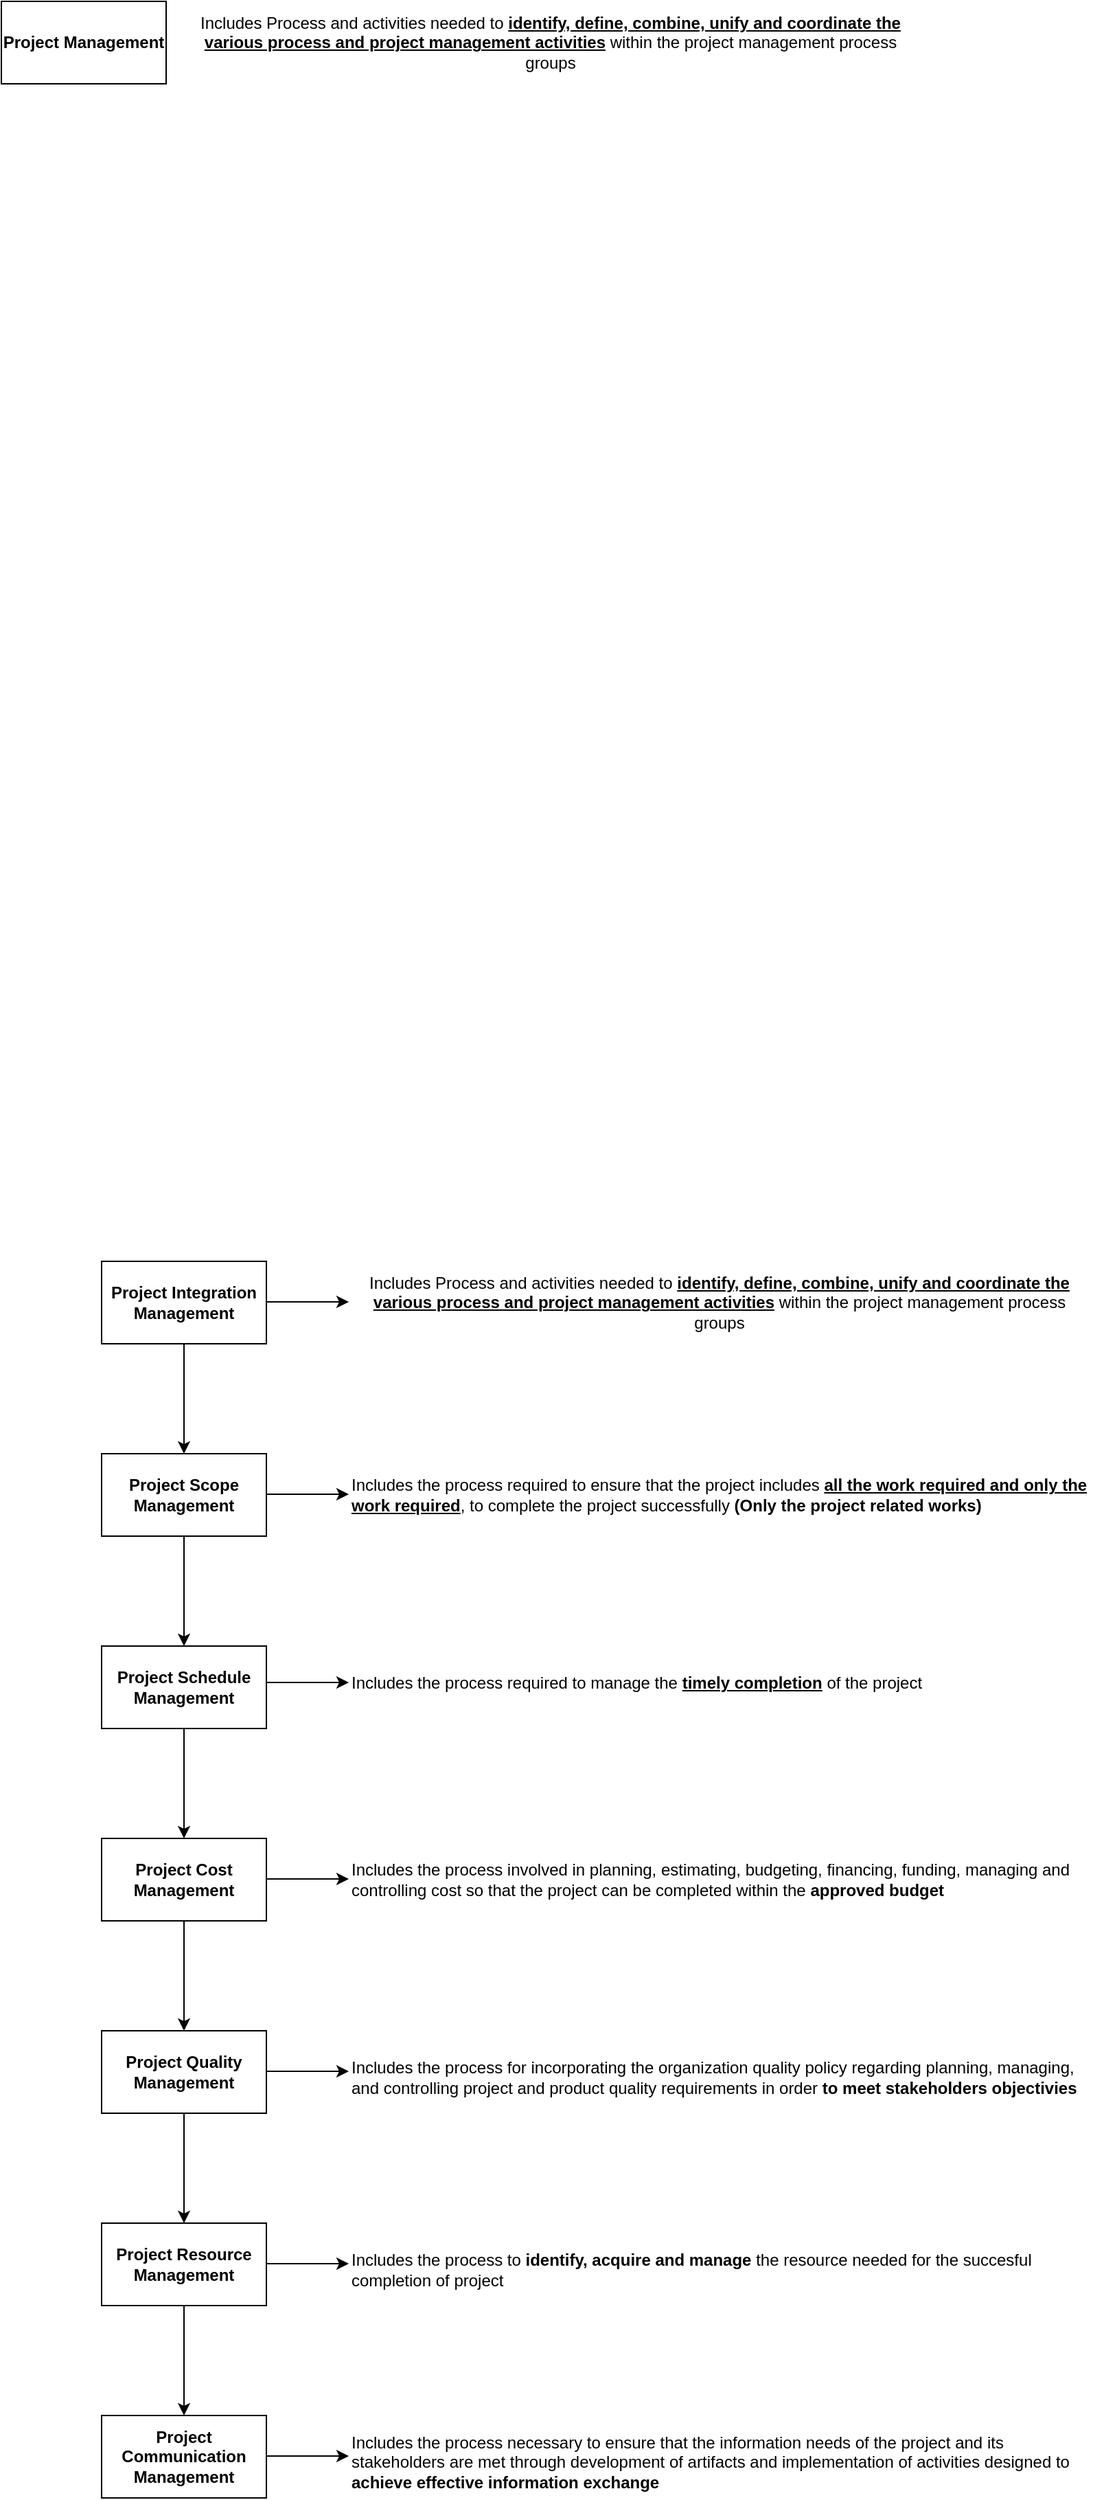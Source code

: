 <mxfile version="24.9.2">
  <diagram name="Page-1" id="blypGUQqqR9Q18_wwFLJ">
    <mxGraphModel dx="954" dy="1382" grid="0" gridSize="10" guides="1" tooltips="1" connect="1" arrows="1" fold="1" page="1" pageScale="1" pageWidth="1100" pageHeight="850" math="0" shadow="0">
      <root>
        <mxCell id="0" />
        <mxCell id="1" parent="0" />
        <mxCell id="ufcA8yW0rhlH3dC8Inf3-3" value="" style="edgeStyle=orthogonalEdgeStyle;rounded=0;orthogonalLoop=1;jettySize=auto;html=1;" parent="1" source="ufcA8yW0rhlH3dC8Inf3-1" target="ufcA8yW0rhlH3dC8Inf3-2" edge="1">
          <mxGeometry relative="1" as="geometry" />
        </mxCell>
        <mxCell id="ufcA8yW0rhlH3dC8Inf3-1" value="Project Integration Management" style="rounded=0;whiteSpace=wrap;html=1;fontStyle=1" parent="1" vertex="1">
          <mxGeometry x="80" y="90" width="120" height="60" as="geometry" />
        </mxCell>
        <mxCell id="ufcA8yW0rhlH3dC8Inf3-5" value="" style="edgeStyle=orthogonalEdgeStyle;rounded=0;orthogonalLoop=1;jettySize=auto;html=1;" parent="1" source="ufcA8yW0rhlH3dC8Inf3-2" target="ufcA8yW0rhlH3dC8Inf3-4" edge="1">
          <mxGeometry relative="1" as="geometry" />
        </mxCell>
        <mxCell id="ufcA8yW0rhlH3dC8Inf3-2" value="Project Scope Management" style="rounded=0;whiteSpace=wrap;html=1;fontStyle=1" parent="1" vertex="1">
          <mxGeometry x="80" y="230" width="120" height="60" as="geometry" />
        </mxCell>
        <mxCell id="ufcA8yW0rhlH3dC8Inf3-7" value="" style="edgeStyle=orthogonalEdgeStyle;rounded=0;orthogonalLoop=1;jettySize=auto;html=1;" parent="1" source="ufcA8yW0rhlH3dC8Inf3-4" target="ufcA8yW0rhlH3dC8Inf3-6" edge="1">
          <mxGeometry relative="1" as="geometry" />
        </mxCell>
        <mxCell id="ufcA8yW0rhlH3dC8Inf3-4" value="Project Schedule Management" style="whiteSpace=wrap;html=1;rounded=0;fontStyle=1;" parent="1" vertex="1">
          <mxGeometry x="80" y="370" width="120" height="60" as="geometry" />
        </mxCell>
        <mxCell id="ufcA8yW0rhlH3dC8Inf3-17" value="" style="edgeStyle=orthogonalEdgeStyle;rounded=0;orthogonalLoop=1;jettySize=auto;html=1;" parent="1" source="ufcA8yW0rhlH3dC8Inf3-6" target="ufcA8yW0rhlH3dC8Inf3-16" edge="1">
          <mxGeometry relative="1" as="geometry" />
        </mxCell>
        <mxCell id="ufcA8yW0rhlH3dC8Inf3-6" value="Project Cost Management" style="whiteSpace=wrap;html=1;rounded=0;fontStyle=1;" parent="1" vertex="1">
          <mxGeometry x="80" y="510" width="120" height="60" as="geometry" />
        </mxCell>
        <mxCell id="ufcA8yW0rhlH3dC8Inf3-8" value="Includes Process and activities needed to &lt;b&gt;&lt;u&gt;identify, define, combine, unify and coordinate the various process and project management activities&lt;/u&gt;&lt;/b&gt; within the project management process groups" style="text;html=1;align=center;verticalAlign=middle;whiteSpace=wrap;rounded=0;" parent="1" vertex="1">
          <mxGeometry x="260" y="105" width="540" height="30" as="geometry" />
        </mxCell>
        <mxCell id="ufcA8yW0rhlH3dC8Inf3-9" value="" style="endArrow=classic;html=1;rounded=0;" parent="1" edge="1">
          <mxGeometry width="50" height="50" relative="1" as="geometry">
            <mxPoint x="200" y="119.5" as="sourcePoint" />
            <mxPoint x="260" y="119.5" as="targetPoint" />
          </mxGeometry>
        </mxCell>
        <mxCell id="ufcA8yW0rhlH3dC8Inf3-10" value="Includes the process required to ensure that the project includes &lt;b&gt;&lt;u&gt;all the work required and only the work required&lt;/u&gt;&lt;/b&gt;, to complete the project successfully &lt;b&gt;(Only the project related works)&amp;nbsp;&lt;/b&gt;" style="text;html=1;align=left;verticalAlign=middle;whiteSpace=wrap;rounded=0;" parent="1" vertex="1">
          <mxGeometry x="260" y="245" width="540" height="30" as="geometry" />
        </mxCell>
        <mxCell id="ufcA8yW0rhlH3dC8Inf3-11" value="" style="endArrow=classic;html=1;rounded=0;" parent="1" edge="1">
          <mxGeometry width="50" height="50" relative="1" as="geometry">
            <mxPoint x="200" y="259.5" as="sourcePoint" />
            <mxPoint x="260" y="259.5" as="targetPoint" />
          </mxGeometry>
        </mxCell>
        <mxCell id="ufcA8yW0rhlH3dC8Inf3-12" value="Includes the process required to manage the &lt;b&gt;&lt;u&gt;timely completion&lt;/u&gt;&lt;/b&gt; of the project" style="text;html=1;align=left;verticalAlign=middle;whiteSpace=wrap;rounded=0;" parent="1" vertex="1">
          <mxGeometry x="260" y="382" width="540" height="30" as="geometry" />
        </mxCell>
        <mxCell id="ufcA8yW0rhlH3dC8Inf3-13" value="" style="endArrow=classic;html=1;rounded=0;" parent="1" edge="1">
          <mxGeometry width="50" height="50" relative="1" as="geometry">
            <mxPoint x="200" y="396.5" as="sourcePoint" />
            <mxPoint x="260" y="396.5" as="targetPoint" />
          </mxGeometry>
        </mxCell>
        <mxCell id="ufcA8yW0rhlH3dC8Inf3-14" value="Includes the process involved in planning, estimating, budgeting, financing, funding, managing and controlling cost so that the project can be completed within the &lt;b&gt;approved budget&lt;/b&gt;" style="text;html=1;align=left;verticalAlign=middle;whiteSpace=wrap;rounded=0;" parent="1" vertex="1">
          <mxGeometry x="260" y="525" width="540" height="30" as="geometry" />
        </mxCell>
        <mxCell id="ufcA8yW0rhlH3dC8Inf3-15" value="" style="endArrow=classic;html=1;rounded=0;" parent="1" edge="1">
          <mxGeometry width="50" height="50" relative="1" as="geometry">
            <mxPoint x="200" y="539.5" as="sourcePoint" />
            <mxPoint x="260" y="539.5" as="targetPoint" />
          </mxGeometry>
        </mxCell>
        <mxCell id="ufcA8yW0rhlH3dC8Inf3-21" value="" style="edgeStyle=orthogonalEdgeStyle;rounded=0;orthogonalLoop=1;jettySize=auto;html=1;" parent="1" source="ufcA8yW0rhlH3dC8Inf3-16" target="ufcA8yW0rhlH3dC8Inf3-20" edge="1">
          <mxGeometry relative="1" as="geometry" />
        </mxCell>
        <mxCell id="ufcA8yW0rhlH3dC8Inf3-16" value="Project Quality Management" style="whiteSpace=wrap;html=1;rounded=0;fontStyle=1;" parent="1" vertex="1">
          <mxGeometry x="80" y="650" width="120" height="60" as="geometry" />
        </mxCell>
        <mxCell id="ufcA8yW0rhlH3dC8Inf3-18" value="Includes the process for incorporating the organization quality policy regarding planning, managing, and controlling project and product quality requirements in order&lt;b&gt; to meet stakeholders objectivies&lt;/b&gt;" style="text;html=1;align=left;verticalAlign=middle;whiteSpace=wrap;rounded=0;" parent="1" vertex="1">
          <mxGeometry x="260" y="665" width="541" height="38" as="geometry" />
        </mxCell>
        <mxCell id="ufcA8yW0rhlH3dC8Inf3-19" value="" style="endArrow=classic;html=1;rounded=0;" parent="1" edge="1">
          <mxGeometry width="50" height="50" relative="1" as="geometry">
            <mxPoint x="200" y="679.5" as="sourcePoint" />
            <mxPoint x="260" y="679.5" as="targetPoint" />
          </mxGeometry>
        </mxCell>
        <mxCell id="ufcA8yW0rhlH3dC8Inf3-25" value="" style="edgeStyle=orthogonalEdgeStyle;rounded=0;orthogonalLoop=1;jettySize=auto;html=1;" parent="1" source="ufcA8yW0rhlH3dC8Inf3-20" target="ufcA8yW0rhlH3dC8Inf3-24" edge="1">
          <mxGeometry relative="1" as="geometry" />
        </mxCell>
        <mxCell id="ufcA8yW0rhlH3dC8Inf3-20" value="Project Resource Management" style="whiteSpace=wrap;html=1;rounded=0;fontStyle=1;" parent="1" vertex="1">
          <mxGeometry x="80" y="790" width="120" height="60" as="geometry" />
        </mxCell>
        <mxCell id="ufcA8yW0rhlH3dC8Inf3-22" value="Includes the process to&lt;b&gt; identify, acquire and manage&lt;/b&gt; the resource needed for the succesful completion of project&amp;nbsp;" style="text;html=1;align=left;verticalAlign=middle;whiteSpace=wrap;rounded=0;" parent="1" vertex="1">
          <mxGeometry x="260" y="805" width="541" height="38" as="geometry" />
        </mxCell>
        <mxCell id="ufcA8yW0rhlH3dC8Inf3-23" value="" style="endArrow=classic;html=1;rounded=0;" parent="1" edge="1">
          <mxGeometry width="50" height="50" relative="1" as="geometry">
            <mxPoint x="200" y="819.5" as="sourcePoint" />
            <mxPoint x="260" y="819.5" as="targetPoint" />
          </mxGeometry>
        </mxCell>
        <mxCell id="ufcA8yW0rhlH3dC8Inf3-24" value="Project Communication Management" style="whiteSpace=wrap;html=1;rounded=0;fontStyle=1;" parent="1" vertex="1">
          <mxGeometry x="80" y="930" width="120" height="60" as="geometry" />
        </mxCell>
        <mxCell id="ufcA8yW0rhlH3dC8Inf3-26" value="Includes the process necessary to ensure that the information needs of the project and its stakeholders are met through development of artifacts and implementation of activities designed to &lt;b&gt;achieve effective information exchange&lt;/b&gt;" style="text;html=1;align=left;verticalAlign=middle;whiteSpace=wrap;rounded=0;" parent="1" vertex="1">
          <mxGeometry x="260" y="945" width="541" height="38" as="geometry" />
        </mxCell>
        <mxCell id="ufcA8yW0rhlH3dC8Inf3-27" value="" style="endArrow=classic;html=1;rounded=0;" parent="1" edge="1">
          <mxGeometry width="50" height="50" relative="1" as="geometry">
            <mxPoint x="200" y="959.5" as="sourcePoint" />
            <mxPoint x="260" y="959.5" as="targetPoint" />
          </mxGeometry>
        </mxCell>
        <mxCell id="ECNGXBlf3DGzN6Ofp58G-1" value="Project Management" style="rounded=0;whiteSpace=wrap;html=1;fontStyle=1" vertex="1" parent="1">
          <mxGeometry x="7" y="-827" width="120" height="60" as="geometry" />
        </mxCell>
        <mxCell id="ECNGXBlf3DGzN6Ofp58G-2" value="Includes Process and activities needed to &lt;b&gt;&lt;u&gt;identify, define, combine, unify and coordinate the various process and project management activities&lt;/u&gt;&lt;/b&gt; within the project management process groups" style="text;html=1;align=center;verticalAlign=middle;whiteSpace=wrap;rounded=0;" vertex="1" parent="1">
          <mxGeometry x="137" y="-812" width="540" height="30" as="geometry" />
        </mxCell>
      </root>
    </mxGraphModel>
  </diagram>
</mxfile>
